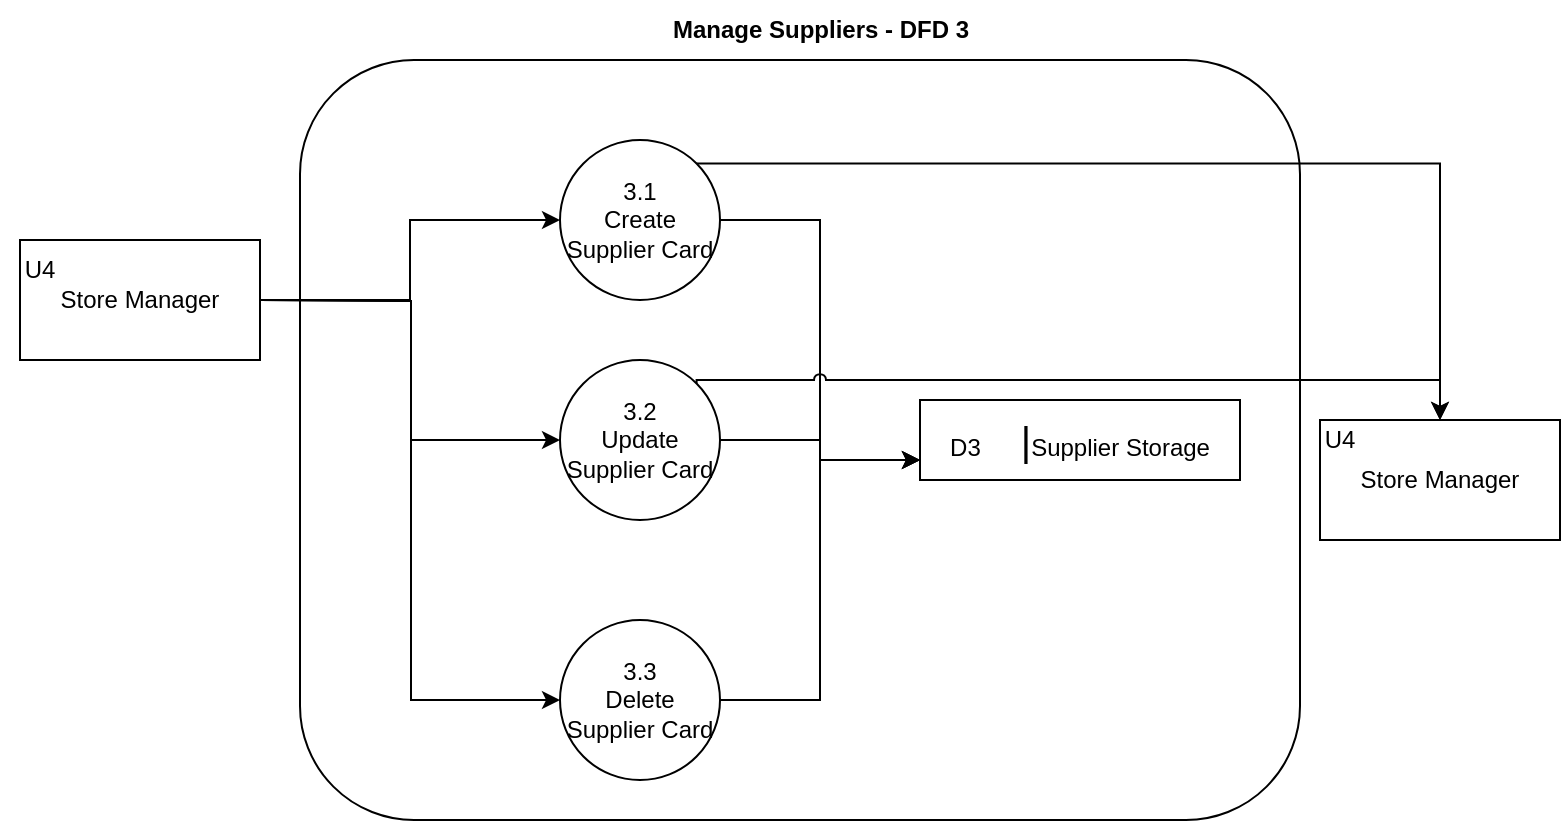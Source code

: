 <mxfile version="20.0.1" type="device"><diagram id="6JuXyhDr7OhH9AbNG8Vt" name="Page-1"><mxGraphModel dx="977" dy="538" grid="1" gridSize="10" guides="1" tooltips="1" connect="1" arrows="1" fold="1" page="1" pageScale="1" pageWidth="850" pageHeight="1100" math="0" shadow="0"><root><mxCell id="0"/><mxCell id="1" parent="0"/><mxCell id="isFD1SrEjdRba_sEb_Gb-1" value="" style="rounded=1;whiteSpace=wrap;html=1;" parent="1" vertex="1"><mxGeometry x="150" y="40" width="500" height="380" as="geometry"/></mxCell><mxCell id="isFD1SrEjdRba_sEb_Gb-2" value="&lt;b&gt;Manage Suppliers - DFD 3&lt;/b&gt;" style="text;html=1;strokeColor=none;fillColor=none;align=center;verticalAlign=middle;whiteSpace=wrap;rounded=0;" parent="1" vertex="1"><mxGeometry x="328.75" y="10" width="162.5" height="30" as="geometry"/></mxCell><mxCell id="isFD1SrEjdRba_sEb_Gb-7" style="edgeStyle=orthogonalEdgeStyle;rounded=0;orthogonalLoop=1;jettySize=auto;html=1;exitX=1;exitY=0.5;exitDx=0;exitDy=0;endArrow=classic;endFill=1;" parent="1" source="isFD1SrEjdRba_sEb_Gb-3" target="isFD1SrEjdRba_sEb_Gb-4" edge="1"><mxGeometry relative="1" as="geometry"/></mxCell><mxCell id="isFD1SrEjdRba_sEb_Gb-3" value="Store Manager" style="rounded=0;whiteSpace=wrap;html=1;" parent="1" vertex="1"><mxGeometry x="10" y="130" width="120" height="60" as="geometry"/></mxCell><mxCell id="isFD1SrEjdRba_sEb_Gb-18" style="edgeStyle=orthogonalEdgeStyle;rounded=0;orthogonalLoop=1;jettySize=auto;html=1;exitX=1;exitY=0.5;exitDx=0;exitDy=0;entryX=0;entryY=0.75;entryDx=0;entryDy=0;endArrow=classic;endFill=1;" parent="1" source="isFD1SrEjdRba_sEb_Gb-4" target="isFD1SrEjdRba_sEb_Gb-15" edge="1"><mxGeometry relative="1" as="geometry"/></mxCell><mxCell id="isFD1SrEjdRba_sEb_Gb-22" style="edgeStyle=orthogonalEdgeStyle;rounded=0;orthogonalLoop=1;jettySize=auto;html=1;exitX=1;exitY=0;exitDx=0;exitDy=0;fontSize=20;endArrow=classic;endFill=1;" parent="1" source="isFD1SrEjdRba_sEb_Gb-4" target="isFD1SrEjdRba_sEb_Gb-21" edge="1"><mxGeometry relative="1" as="geometry"/></mxCell><mxCell id="isFD1SrEjdRba_sEb_Gb-4" value="3.1 &lt;br&gt;Create Supplier Card" style="ellipse;whiteSpace=wrap;html=1;aspect=fixed;" parent="1" vertex="1"><mxGeometry x="280" y="80" width="80" height="80" as="geometry"/></mxCell><mxCell id="isFD1SrEjdRba_sEb_Gb-19" style="edgeStyle=orthogonalEdgeStyle;rounded=0;orthogonalLoop=1;jettySize=auto;html=1;exitX=1;exitY=0.5;exitDx=0;exitDy=0;entryX=0;entryY=0.75;entryDx=0;entryDy=0;fontSize=20;endArrow=classic;endFill=1;" parent="1" source="isFD1SrEjdRba_sEb_Gb-5" target="isFD1SrEjdRba_sEb_Gb-15" edge="1"><mxGeometry relative="1" as="geometry"/></mxCell><mxCell id="isFD1SrEjdRba_sEb_Gb-23" style="edgeStyle=orthogonalEdgeStyle;rounded=0;orthogonalLoop=1;jettySize=auto;html=1;exitX=1;exitY=0;exitDx=0;exitDy=0;entryX=0.5;entryY=0;entryDx=0;entryDy=0;fontSize=20;endArrow=classic;endFill=1;jumpStyle=arc;" parent="1" source="isFD1SrEjdRba_sEb_Gb-5" target="isFD1SrEjdRba_sEb_Gb-21" edge="1"><mxGeometry relative="1" as="geometry"><Array as="points"><mxPoint x="348" y="200"/><mxPoint x="720" y="200"/></Array></mxGeometry></mxCell><mxCell id="isFD1SrEjdRba_sEb_Gb-5" value="3.2&lt;br&gt;Update Supplier Card" style="ellipse;whiteSpace=wrap;html=1;aspect=fixed;" parent="1" vertex="1"><mxGeometry x="280" y="190" width="80" height="80" as="geometry"/></mxCell><mxCell id="isFD1SrEjdRba_sEb_Gb-20" style="edgeStyle=orthogonalEdgeStyle;rounded=0;orthogonalLoop=1;jettySize=auto;html=1;exitX=1;exitY=0.5;exitDx=0;exitDy=0;fontSize=20;endArrow=classic;endFill=1;" parent="1" source="isFD1SrEjdRba_sEb_Gb-6" edge="1"><mxGeometry relative="1" as="geometry"><mxPoint x="460" y="240" as="targetPoint"/><Array as="points"><mxPoint x="410" y="360"/><mxPoint x="410" y="240"/></Array></mxGeometry></mxCell><mxCell id="isFD1SrEjdRba_sEb_Gb-6" value="3.3&lt;br&gt;Delete Supplier Card" style="ellipse;whiteSpace=wrap;html=1;aspect=fixed;" parent="1" vertex="1"><mxGeometry x="280" y="320" width="80" height="80" as="geometry"/></mxCell><mxCell id="isFD1SrEjdRba_sEb_Gb-8" style="edgeStyle=orthogonalEdgeStyle;rounded=0;orthogonalLoop=1;jettySize=auto;html=1;exitX=1;exitY=0.5;exitDx=0;exitDy=0;endArrow=classic;endFill=1;entryX=0;entryY=0.5;entryDx=0;entryDy=0;" parent="1" target="isFD1SrEjdRba_sEb_Gb-5" edge="1"><mxGeometry relative="1" as="geometry"><mxPoint x="130" y="160" as="sourcePoint"/><mxPoint x="385" y="120" as="targetPoint"/><Array as="points"/></mxGeometry></mxCell><mxCell id="isFD1SrEjdRba_sEb_Gb-9" style="edgeStyle=orthogonalEdgeStyle;rounded=0;orthogonalLoop=1;jettySize=auto;html=1;exitX=1;exitY=0.5;exitDx=0;exitDy=0;endArrow=classic;endFill=1;entryX=0;entryY=0.5;entryDx=0;entryDy=0;" parent="1" target="isFD1SrEjdRba_sEb_Gb-6" edge="1"><mxGeometry relative="1" as="geometry"><mxPoint x="130" y="160" as="sourcePoint"/><mxPoint x="385" y="240" as="targetPoint"/><Array as="points"/></mxGeometry></mxCell><mxCell id="isFD1SrEjdRba_sEb_Gb-15" value="D3&amp;nbsp; &amp;nbsp; &amp;nbsp;&amp;nbsp;&lt;font style=&quot;font-size: 20px;&quot;&gt;|&lt;/font&gt;Supplier Storage" style="rounded=0;whiteSpace=wrap;html=1;" parent="1" vertex="1"><mxGeometry x="460" y="210" width="160" height="40" as="geometry"/></mxCell><mxCell id="isFD1SrEjdRba_sEb_Gb-21" value="Store Manager" style="rounded=0;whiteSpace=wrap;html=1;" parent="1" vertex="1"><mxGeometry x="660" y="220" width="120" height="60" as="geometry"/></mxCell><mxCell id="J2YkSfjxIxiDZWBN6QJE-1" value="U4" style="text;html=1;strokeColor=none;fillColor=none;align=center;verticalAlign=middle;whiteSpace=wrap;rounded=0;" parent="1" vertex="1"><mxGeometry y="130" width="40" height="30" as="geometry"/></mxCell><mxCell id="J2YkSfjxIxiDZWBN6QJE-3" value="U4" style="text;html=1;strokeColor=none;fillColor=none;align=center;verticalAlign=middle;whiteSpace=wrap;rounded=0;" parent="1" vertex="1"><mxGeometry x="650" y="215" width="40" height="30" as="geometry"/></mxCell></root></mxGraphModel></diagram></mxfile>